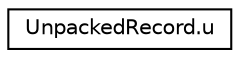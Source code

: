 digraph "Graphical Class Hierarchy"
{
 // LATEX_PDF_SIZE
  edge [fontname="Helvetica",fontsize="10",labelfontname="Helvetica",labelfontsize="10"];
  node [fontname="Helvetica",fontsize="10",shape=record];
  rankdir="LR";
  Node0 [label="UnpackedRecord.u",height=0.2,width=0.4,color="black", fillcolor="white", style="filled",URL="$db/d1b/sqlite3_8c.html#d4/d3d/unionUnpackedRecord_8u",tooltip=" "];
}
